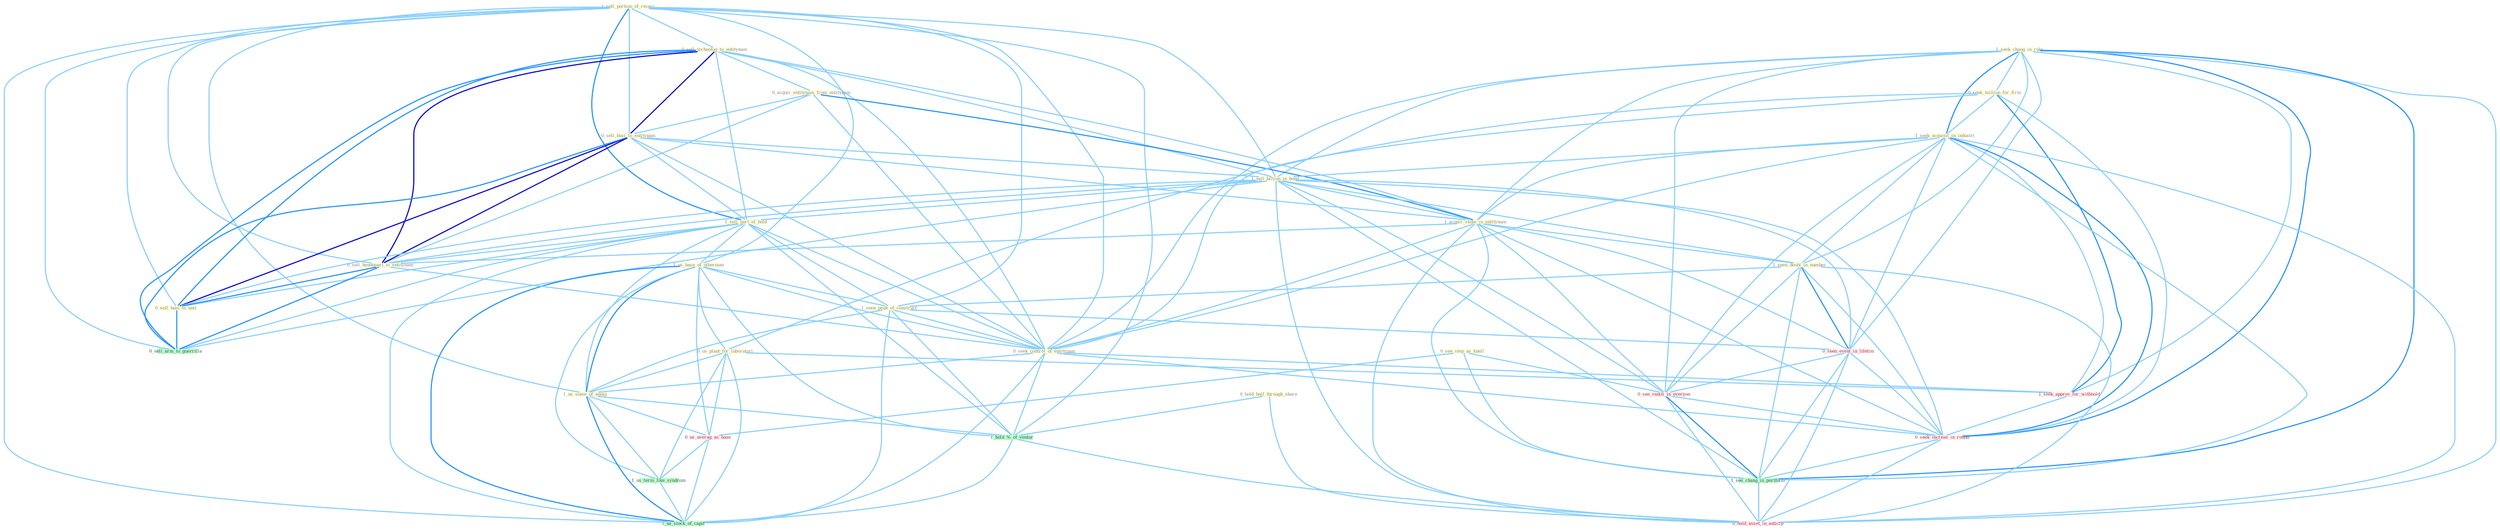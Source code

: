 Graph G{ 
    node
    [shape=polygon,style=filled,width=.5,height=.06,color="#BDFCC9",fixedsize=true,fontsize=4,
    fontcolor="#2f4f4f"];
    {node
    [color="#ffffe0", fontcolor="#8b7d6b"] "1_sell_portion_of_receiv " "0_sell_technolog_to_entitynam " "1_seek_chang_in_rule " "0_hold_half_through_share " "0_acquir_entitynam_from_entitynam " "0_seek_million_for_firm " "0_see_step_as_knell " "0_sell_busi_to_entitynam " "1_seek_acquisit_in_industri " "1_sell_billion_in_bond " "1_sell_part_of_hold " "1_acquir_stake_in_entitynam " "1_us_base_of_othernum " "0_sell_headquart_to_entitynam " "1_seen_doubl_in_number " "1_seen_peak_of_construct " "0_us_plant_for_laboratori " "0_sell_busi_to_unit " "0_seek_control_of_entitynam " "1_us_some_of_equip "}
{node [color="#fff0f5", fontcolor="#b22222"] "0_seen_event_in_lifetim " "0_us_averag_as_base " "1_seek_approv_for_withhold " "0_see_vaniti_in_everyon " "0_seek_increas_in_round " "0_hold_asset_in_anticip "}
edge [color="#B0E2FF"];

	"1_sell_portion_of_receiv " -- "0_sell_technolog_to_entitynam " [w="1", color="#87cefa" ];
	"1_sell_portion_of_receiv " -- "0_sell_busi_to_entitynam " [w="1", color="#87cefa" ];
	"1_sell_portion_of_receiv " -- "1_sell_billion_in_bond " [w="1", color="#87cefa" ];
	"1_sell_portion_of_receiv " -- "1_sell_part_of_hold " [w="2", color="#1e90ff" , len=0.8];
	"1_sell_portion_of_receiv " -- "1_us_base_of_othernum " [w="1", color="#87cefa" ];
	"1_sell_portion_of_receiv " -- "0_sell_headquart_to_entitynam " [w="1", color="#87cefa" ];
	"1_sell_portion_of_receiv " -- "1_seen_peak_of_construct " [w="1", color="#87cefa" ];
	"1_sell_portion_of_receiv " -- "0_sell_busi_to_unit " [w="1", color="#87cefa" ];
	"1_sell_portion_of_receiv " -- "0_seek_control_of_entitynam " [w="1", color="#87cefa" ];
	"1_sell_portion_of_receiv " -- "1_us_some_of_equip " [w="1", color="#87cefa" ];
	"1_sell_portion_of_receiv " -- "1_hold_%_of_ventur " [w="1", color="#87cefa" ];
	"1_sell_portion_of_receiv " -- "0_sell_arm_to_guerrilla " [w="1", color="#87cefa" ];
	"1_sell_portion_of_receiv " -- "1_us_stock_of_capit " [w="1", color="#87cefa" ];
	"0_sell_technolog_to_entitynam " -- "0_acquir_entitynam_from_entitynam " [w="1", color="#87cefa" ];
	"0_sell_technolog_to_entitynam " -- "0_sell_busi_to_entitynam " [w="3", color="#0000cd" , len=0.6];
	"0_sell_technolog_to_entitynam " -- "1_sell_billion_in_bond " [w="1", color="#87cefa" ];
	"0_sell_technolog_to_entitynam " -- "1_sell_part_of_hold " [w="1", color="#87cefa" ];
	"0_sell_technolog_to_entitynam " -- "1_acquir_stake_in_entitynam " [w="1", color="#87cefa" ];
	"0_sell_technolog_to_entitynam " -- "0_sell_headquart_to_entitynam " [w="3", color="#0000cd" , len=0.6];
	"0_sell_technolog_to_entitynam " -- "0_sell_busi_to_unit " [w="2", color="#1e90ff" , len=0.8];
	"0_sell_technolog_to_entitynam " -- "0_seek_control_of_entitynam " [w="1", color="#87cefa" ];
	"0_sell_technolog_to_entitynam " -- "0_sell_arm_to_guerrilla " [w="2", color="#1e90ff" , len=0.8];
	"1_seek_chang_in_rule " -- "0_seek_million_for_firm " [w="1", color="#87cefa" ];
	"1_seek_chang_in_rule " -- "1_seek_acquisit_in_industri " [w="2", color="#1e90ff" , len=0.8];
	"1_seek_chang_in_rule " -- "1_sell_billion_in_bond " [w="1", color="#87cefa" ];
	"1_seek_chang_in_rule " -- "1_acquir_stake_in_entitynam " [w="1", color="#87cefa" ];
	"1_seek_chang_in_rule " -- "1_seen_doubl_in_number " [w="1", color="#87cefa" ];
	"1_seek_chang_in_rule " -- "0_seek_control_of_entitynam " [w="1", color="#87cefa" ];
	"1_seek_chang_in_rule " -- "0_seen_event_in_lifetim " [w="1", color="#87cefa" ];
	"1_seek_chang_in_rule " -- "1_seek_approv_for_withhold " [w="1", color="#87cefa" ];
	"1_seek_chang_in_rule " -- "0_see_vaniti_in_everyon " [w="1", color="#87cefa" ];
	"1_seek_chang_in_rule " -- "0_seek_increas_in_round " [w="2", color="#1e90ff" , len=0.8];
	"1_seek_chang_in_rule " -- "1_see_chang_in_portfolio " [w="2", color="#1e90ff" , len=0.8];
	"1_seek_chang_in_rule " -- "0_hold_asset_in_anticip " [w="1", color="#87cefa" ];
	"0_hold_half_through_share " -- "1_hold_%_of_ventur " [w="1", color="#87cefa" ];
	"0_hold_half_through_share " -- "0_hold_asset_in_anticip " [w="1", color="#87cefa" ];
	"0_acquir_entitynam_from_entitynam " -- "0_sell_busi_to_entitynam " [w="1", color="#87cefa" ];
	"0_acquir_entitynam_from_entitynam " -- "1_acquir_stake_in_entitynam " [w="2", color="#1e90ff" , len=0.8];
	"0_acquir_entitynam_from_entitynam " -- "0_sell_headquart_to_entitynam " [w="1", color="#87cefa" ];
	"0_acquir_entitynam_from_entitynam " -- "0_seek_control_of_entitynam " [w="1", color="#87cefa" ];
	"0_seek_million_for_firm " -- "1_seek_acquisit_in_industri " [w="1", color="#87cefa" ];
	"0_seek_million_for_firm " -- "0_us_plant_for_laboratori " [w="1", color="#87cefa" ];
	"0_seek_million_for_firm " -- "0_seek_control_of_entitynam " [w="1", color="#87cefa" ];
	"0_seek_million_for_firm " -- "1_seek_approv_for_withhold " [w="2", color="#1e90ff" , len=0.8];
	"0_seek_million_for_firm " -- "0_seek_increas_in_round " [w="1", color="#87cefa" ];
	"0_see_step_as_knell " -- "0_us_averag_as_base " [w="1", color="#87cefa" ];
	"0_see_step_as_knell " -- "0_see_vaniti_in_everyon " [w="1", color="#87cefa" ];
	"0_see_step_as_knell " -- "1_see_chang_in_portfolio " [w="1", color="#87cefa" ];
	"0_sell_busi_to_entitynam " -- "1_sell_billion_in_bond " [w="1", color="#87cefa" ];
	"0_sell_busi_to_entitynam " -- "1_sell_part_of_hold " [w="1", color="#87cefa" ];
	"0_sell_busi_to_entitynam " -- "1_acquir_stake_in_entitynam " [w="1", color="#87cefa" ];
	"0_sell_busi_to_entitynam " -- "0_sell_headquart_to_entitynam " [w="3", color="#0000cd" , len=0.6];
	"0_sell_busi_to_entitynam " -- "0_sell_busi_to_unit " [w="3", color="#0000cd" , len=0.6];
	"0_sell_busi_to_entitynam " -- "0_seek_control_of_entitynam " [w="1", color="#87cefa" ];
	"0_sell_busi_to_entitynam " -- "0_sell_arm_to_guerrilla " [w="2", color="#1e90ff" , len=0.8];
	"1_seek_acquisit_in_industri " -- "1_sell_billion_in_bond " [w="1", color="#87cefa" ];
	"1_seek_acquisit_in_industri " -- "1_acquir_stake_in_entitynam " [w="1", color="#87cefa" ];
	"1_seek_acquisit_in_industri " -- "1_seen_doubl_in_number " [w="1", color="#87cefa" ];
	"1_seek_acquisit_in_industri " -- "0_seek_control_of_entitynam " [w="1", color="#87cefa" ];
	"1_seek_acquisit_in_industri " -- "0_seen_event_in_lifetim " [w="1", color="#87cefa" ];
	"1_seek_acquisit_in_industri " -- "1_seek_approv_for_withhold " [w="1", color="#87cefa" ];
	"1_seek_acquisit_in_industri " -- "0_see_vaniti_in_everyon " [w="1", color="#87cefa" ];
	"1_seek_acquisit_in_industri " -- "0_seek_increas_in_round " [w="2", color="#1e90ff" , len=0.8];
	"1_seek_acquisit_in_industri " -- "1_see_chang_in_portfolio " [w="1", color="#87cefa" ];
	"1_seek_acquisit_in_industri " -- "0_hold_asset_in_anticip " [w="1", color="#87cefa" ];
	"1_sell_billion_in_bond " -- "1_sell_part_of_hold " [w="1", color="#87cefa" ];
	"1_sell_billion_in_bond " -- "1_acquir_stake_in_entitynam " [w="1", color="#87cefa" ];
	"1_sell_billion_in_bond " -- "0_sell_headquart_to_entitynam " [w="1", color="#87cefa" ];
	"1_sell_billion_in_bond " -- "1_seen_doubl_in_number " [w="1", color="#87cefa" ];
	"1_sell_billion_in_bond " -- "0_sell_busi_to_unit " [w="1", color="#87cefa" ];
	"1_sell_billion_in_bond " -- "0_seen_event_in_lifetim " [w="1", color="#87cefa" ];
	"1_sell_billion_in_bond " -- "0_see_vaniti_in_everyon " [w="1", color="#87cefa" ];
	"1_sell_billion_in_bond " -- "0_sell_arm_to_guerrilla " [w="1", color="#87cefa" ];
	"1_sell_billion_in_bond " -- "0_seek_increas_in_round " [w="1", color="#87cefa" ];
	"1_sell_billion_in_bond " -- "1_see_chang_in_portfolio " [w="1", color="#87cefa" ];
	"1_sell_billion_in_bond " -- "0_hold_asset_in_anticip " [w="1", color="#87cefa" ];
	"1_sell_part_of_hold " -- "1_us_base_of_othernum " [w="1", color="#87cefa" ];
	"1_sell_part_of_hold " -- "0_sell_headquart_to_entitynam " [w="1", color="#87cefa" ];
	"1_sell_part_of_hold " -- "1_seen_peak_of_construct " [w="1", color="#87cefa" ];
	"1_sell_part_of_hold " -- "0_sell_busi_to_unit " [w="1", color="#87cefa" ];
	"1_sell_part_of_hold " -- "0_seek_control_of_entitynam " [w="1", color="#87cefa" ];
	"1_sell_part_of_hold " -- "1_us_some_of_equip " [w="1", color="#87cefa" ];
	"1_sell_part_of_hold " -- "1_hold_%_of_ventur " [w="1", color="#87cefa" ];
	"1_sell_part_of_hold " -- "0_sell_arm_to_guerrilla " [w="1", color="#87cefa" ];
	"1_sell_part_of_hold " -- "1_us_stock_of_capit " [w="1", color="#87cefa" ];
	"1_acquir_stake_in_entitynam " -- "0_sell_headquart_to_entitynam " [w="1", color="#87cefa" ];
	"1_acquir_stake_in_entitynam " -- "1_seen_doubl_in_number " [w="1", color="#87cefa" ];
	"1_acquir_stake_in_entitynam " -- "0_seek_control_of_entitynam " [w="1", color="#87cefa" ];
	"1_acquir_stake_in_entitynam " -- "0_seen_event_in_lifetim " [w="1", color="#87cefa" ];
	"1_acquir_stake_in_entitynam " -- "0_see_vaniti_in_everyon " [w="1", color="#87cefa" ];
	"1_acquir_stake_in_entitynam " -- "0_seek_increas_in_round " [w="1", color="#87cefa" ];
	"1_acquir_stake_in_entitynam " -- "1_see_chang_in_portfolio " [w="1", color="#87cefa" ];
	"1_acquir_stake_in_entitynam " -- "0_hold_asset_in_anticip " [w="1", color="#87cefa" ];
	"1_us_base_of_othernum " -- "1_seen_peak_of_construct " [w="1", color="#87cefa" ];
	"1_us_base_of_othernum " -- "0_us_plant_for_laboratori " [w="1", color="#87cefa" ];
	"1_us_base_of_othernum " -- "0_seek_control_of_entitynam " [w="1", color="#87cefa" ];
	"1_us_base_of_othernum " -- "1_us_some_of_equip " [w="2", color="#1e90ff" , len=0.8];
	"1_us_base_of_othernum " -- "0_us_averag_as_base " [w="1", color="#87cefa" ];
	"1_us_base_of_othernum " -- "1_us_term_like_syndrom " [w="1", color="#87cefa" ];
	"1_us_base_of_othernum " -- "1_hold_%_of_ventur " [w="1", color="#87cefa" ];
	"1_us_base_of_othernum " -- "1_us_stock_of_capit " [w="2", color="#1e90ff" , len=0.8];
	"0_sell_headquart_to_entitynam " -- "0_sell_busi_to_unit " [w="2", color="#1e90ff" , len=0.8];
	"0_sell_headquart_to_entitynam " -- "0_seek_control_of_entitynam " [w="1", color="#87cefa" ];
	"0_sell_headquart_to_entitynam " -- "0_sell_arm_to_guerrilla " [w="2", color="#1e90ff" , len=0.8];
	"1_seen_doubl_in_number " -- "1_seen_peak_of_construct " [w="1", color="#87cefa" ];
	"1_seen_doubl_in_number " -- "0_seen_event_in_lifetim " [w="2", color="#1e90ff" , len=0.8];
	"1_seen_doubl_in_number " -- "0_see_vaniti_in_everyon " [w="1", color="#87cefa" ];
	"1_seen_doubl_in_number " -- "0_seek_increas_in_round " [w="1", color="#87cefa" ];
	"1_seen_doubl_in_number " -- "1_see_chang_in_portfolio " [w="1", color="#87cefa" ];
	"1_seen_doubl_in_number " -- "0_hold_asset_in_anticip " [w="1", color="#87cefa" ];
	"1_seen_peak_of_construct " -- "0_seek_control_of_entitynam " [w="1", color="#87cefa" ];
	"1_seen_peak_of_construct " -- "1_us_some_of_equip " [w="1", color="#87cefa" ];
	"1_seen_peak_of_construct " -- "0_seen_event_in_lifetim " [w="1", color="#87cefa" ];
	"1_seen_peak_of_construct " -- "1_hold_%_of_ventur " [w="1", color="#87cefa" ];
	"1_seen_peak_of_construct " -- "1_us_stock_of_capit " [w="1", color="#87cefa" ];
	"0_us_plant_for_laboratori " -- "1_us_some_of_equip " [w="1", color="#87cefa" ];
	"0_us_plant_for_laboratori " -- "0_us_averag_as_base " [w="1", color="#87cefa" ];
	"0_us_plant_for_laboratori " -- "1_us_term_like_syndrom " [w="1", color="#87cefa" ];
	"0_us_plant_for_laboratori " -- "1_seek_approv_for_withhold " [w="1", color="#87cefa" ];
	"0_us_plant_for_laboratori " -- "1_us_stock_of_capit " [w="1", color="#87cefa" ];
	"0_sell_busi_to_unit " -- "0_sell_arm_to_guerrilla " [w="2", color="#1e90ff" , len=0.8];
	"0_seek_control_of_entitynam " -- "1_us_some_of_equip " [w="1", color="#87cefa" ];
	"0_seek_control_of_entitynam " -- "1_seek_approv_for_withhold " [w="1", color="#87cefa" ];
	"0_seek_control_of_entitynam " -- "1_hold_%_of_ventur " [w="1", color="#87cefa" ];
	"0_seek_control_of_entitynam " -- "0_seek_increas_in_round " [w="1", color="#87cefa" ];
	"0_seek_control_of_entitynam " -- "1_us_stock_of_capit " [w="1", color="#87cefa" ];
	"1_us_some_of_equip " -- "0_us_averag_as_base " [w="1", color="#87cefa" ];
	"1_us_some_of_equip " -- "1_us_term_like_syndrom " [w="1", color="#87cefa" ];
	"1_us_some_of_equip " -- "1_hold_%_of_ventur " [w="1", color="#87cefa" ];
	"1_us_some_of_equip " -- "1_us_stock_of_capit " [w="2", color="#1e90ff" , len=0.8];
	"0_seen_event_in_lifetim " -- "0_see_vaniti_in_everyon " [w="1", color="#87cefa" ];
	"0_seen_event_in_lifetim " -- "0_seek_increas_in_round " [w="1", color="#87cefa" ];
	"0_seen_event_in_lifetim " -- "1_see_chang_in_portfolio " [w="1", color="#87cefa" ];
	"0_seen_event_in_lifetim " -- "0_hold_asset_in_anticip " [w="1", color="#87cefa" ];
	"0_us_averag_as_base " -- "1_us_term_like_syndrom " [w="1", color="#87cefa" ];
	"0_us_averag_as_base " -- "1_us_stock_of_capit " [w="1", color="#87cefa" ];
	"1_us_term_like_syndrom " -- "1_us_stock_of_capit " [w="1", color="#87cefa" ];
	"1_seek_approv_for_withhold " -- "0_seek_increas_in_round " [w="1", color="#87cefa" ];
	"1_hold_%_of_ventur " -- "1_us_stock_of_capit " [w="1", color="#87cefa" ];
	"1_hold_%_of_ventur " -- "0_hold_asset_in_anticip " [w="1", color="#87cefa" ];
	"0_see_vaniti_in_everyon " -- "0_seek_increas_in_round " [w="1", color="#87cefa" ];
	"0_see_vaniti_in_everyon " -- "1_see_chang_in_portfolio " [w="2", color="#1e90ff" , len=0.8];
	"0_see_vaniti_in_everyon " -- "0_hold_asset_in_anticip " [w="1", color="#87cefa" ];
	"0_seek_increas_in_round " -- "1_see_chang_in_portfolio " [w="1", color="#87cefa" ];
	"0_seek_increas_in_round " -- "0_hold_asset_in_anticip " [w="1", color="#87cefa" ];
	"1_see_chang_in_portfolio " -- "0_hold_asset_in_anticip " [w="1", color="#87cefa" ];
}